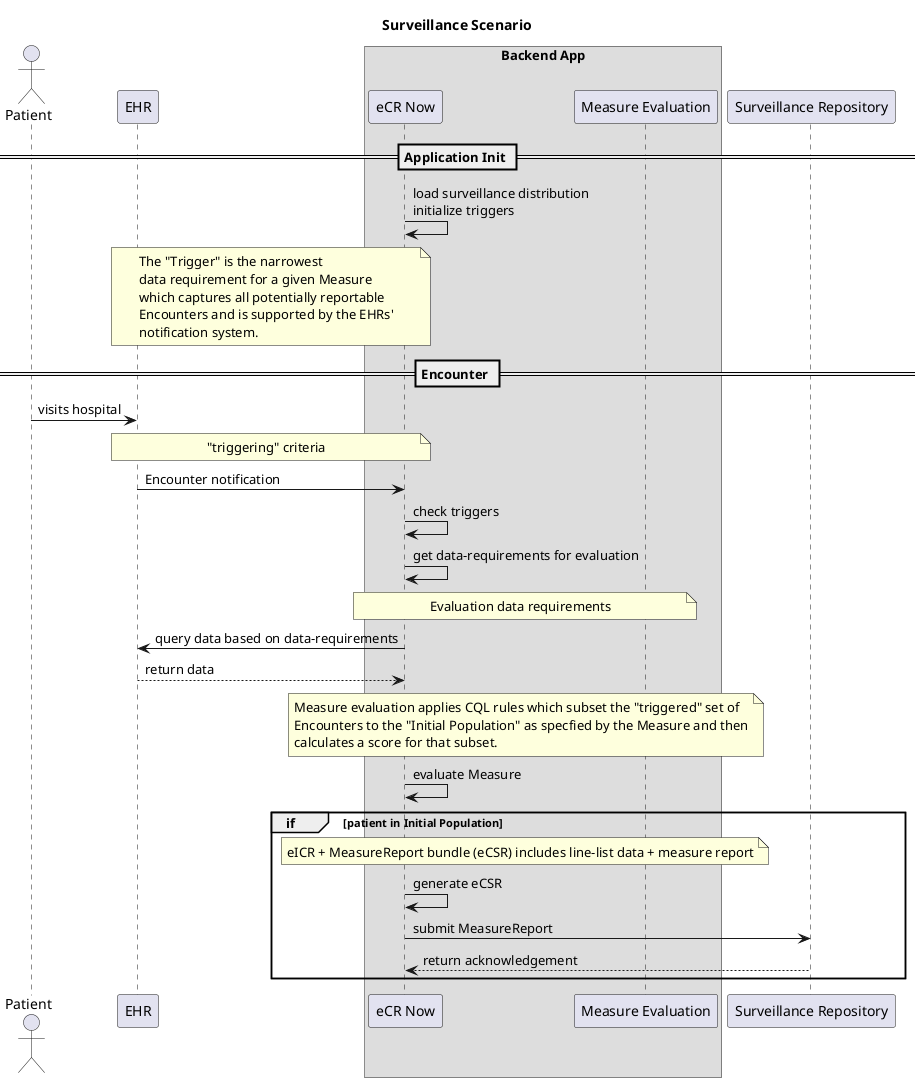 @startuml Surveillance_Workflow

title Surveillance Scenario

actor "Patient"
participant "EHR" as EHR
box Backend App
participant "eCR Now" as ECR
'note over ECR, ECR: These are with the same application.\nThe modules are broken out for conceptual clarity.
participant "Measure Evaluation" as MR
end box
participant "Surveillance Repository" as SR


== Application Init ==
'note over ECR, KAR: This is a hypothetical download of the Bundle.\nIt could be a push, e-mail, preloaded, etc.\nThe important part is that eCR has\naccess to Bundle with the Blood Pressure\nMeasure and supporting artifacts.
ECR -> ECR: load surveillance distribution\ninitialize triggers
'ECR -> ECR: save Bundle
'ECR -> ECR: get Measure(s) from Bundle
note over ECR,EHR: The "Trigger" is the narrowest\ndata requirement for a given Measure\nwhich captures all potentially reportable\nEncounters and is supported by the EHRs'\nnotification system.
'ECR -> ECR: get data-requirements for Measure "Trigger"
'note over ECR, ECR: for Blood Pressure this is Condition: Essential Hypertension\n\nThere are several other data elements in the "Initial Population"\nand we're still working through how to know to select the Condition\nfor triggering out of the set.
'ECR -> EHR: register triggers

== Encounter ==
Patient -> EHR: visits hospital
note over ECR,EHR: "triggering" criteria
EHR -> ECR: Encounter notification
ECR -> ECR: check triggers
ECR -> ECR: get data-requirements for evaluation
note over ECR,MR: Evaluation data requirements
ECR -> EHR: query data based on data-requirements
EHR --> ECR: return data
note over ECR,MR: Measure evaluation applies CQL rules which subset the "triggered" set of\nEncounters to the "Initial Population" as specfied by the Measure and then\ncalculates a score for that subset.
ECR -> ECR: evaluate Measure
group if [patient in Initial Population]
note over ECR,MR: eICR + MeasureReport bundle (eCSR) includes line-list data + measure report
ECR -> ECR: generate eCSR
ECR -> SR: submit MeasureReport
SR --> ECR: return acknowledgement
end group

@enduml
